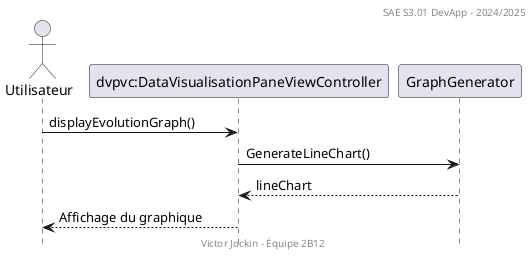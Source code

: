 @startuml
header SAE S3.01 DevApp - 2024/2025
actor Utilisateur as u
participant "dvpvc:DataVisualisationPaneViewController" as dvpvc
participant "GraphGenerator" as gg
u -> dvpvc : displayEvolutionGraph()
dvpvc -> gg : GenerateLineChart()
dvpvc <-- gg : lineChart
u <-- dvpvc : Affichage du graphique
hide footbox
footer Victor Jockin - Équipe 2B12
@enduml